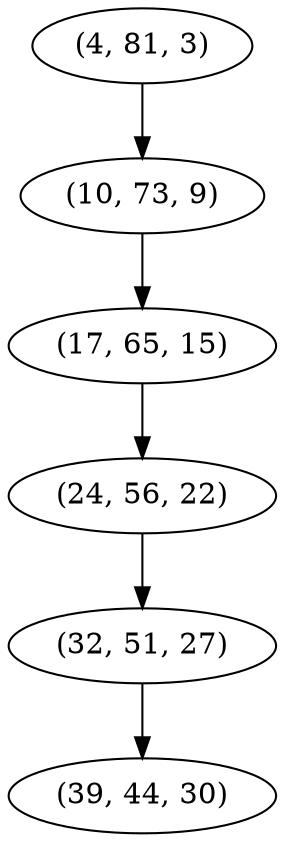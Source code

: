 digraph tree {
    "(4, 81, 3)";
    "(10, 73, 9)";
    "(17, 65, 15)";
    "(24, 56, 22)";
    "(32, 51, 27)";
    "(39, 44, 30)";
    "(4, 81, 3)" -> "(10, 73, 9)";
    "(10, 73, 9)" -> "(17, 65, 15)";
    "(17, 65, 15)" -> "(24, 56, 22)";
    "(24, 56, 22)" -> "(32, 51, 27)";
    "(32, 51, 27)" -> "(39, 44, 30)";
}
